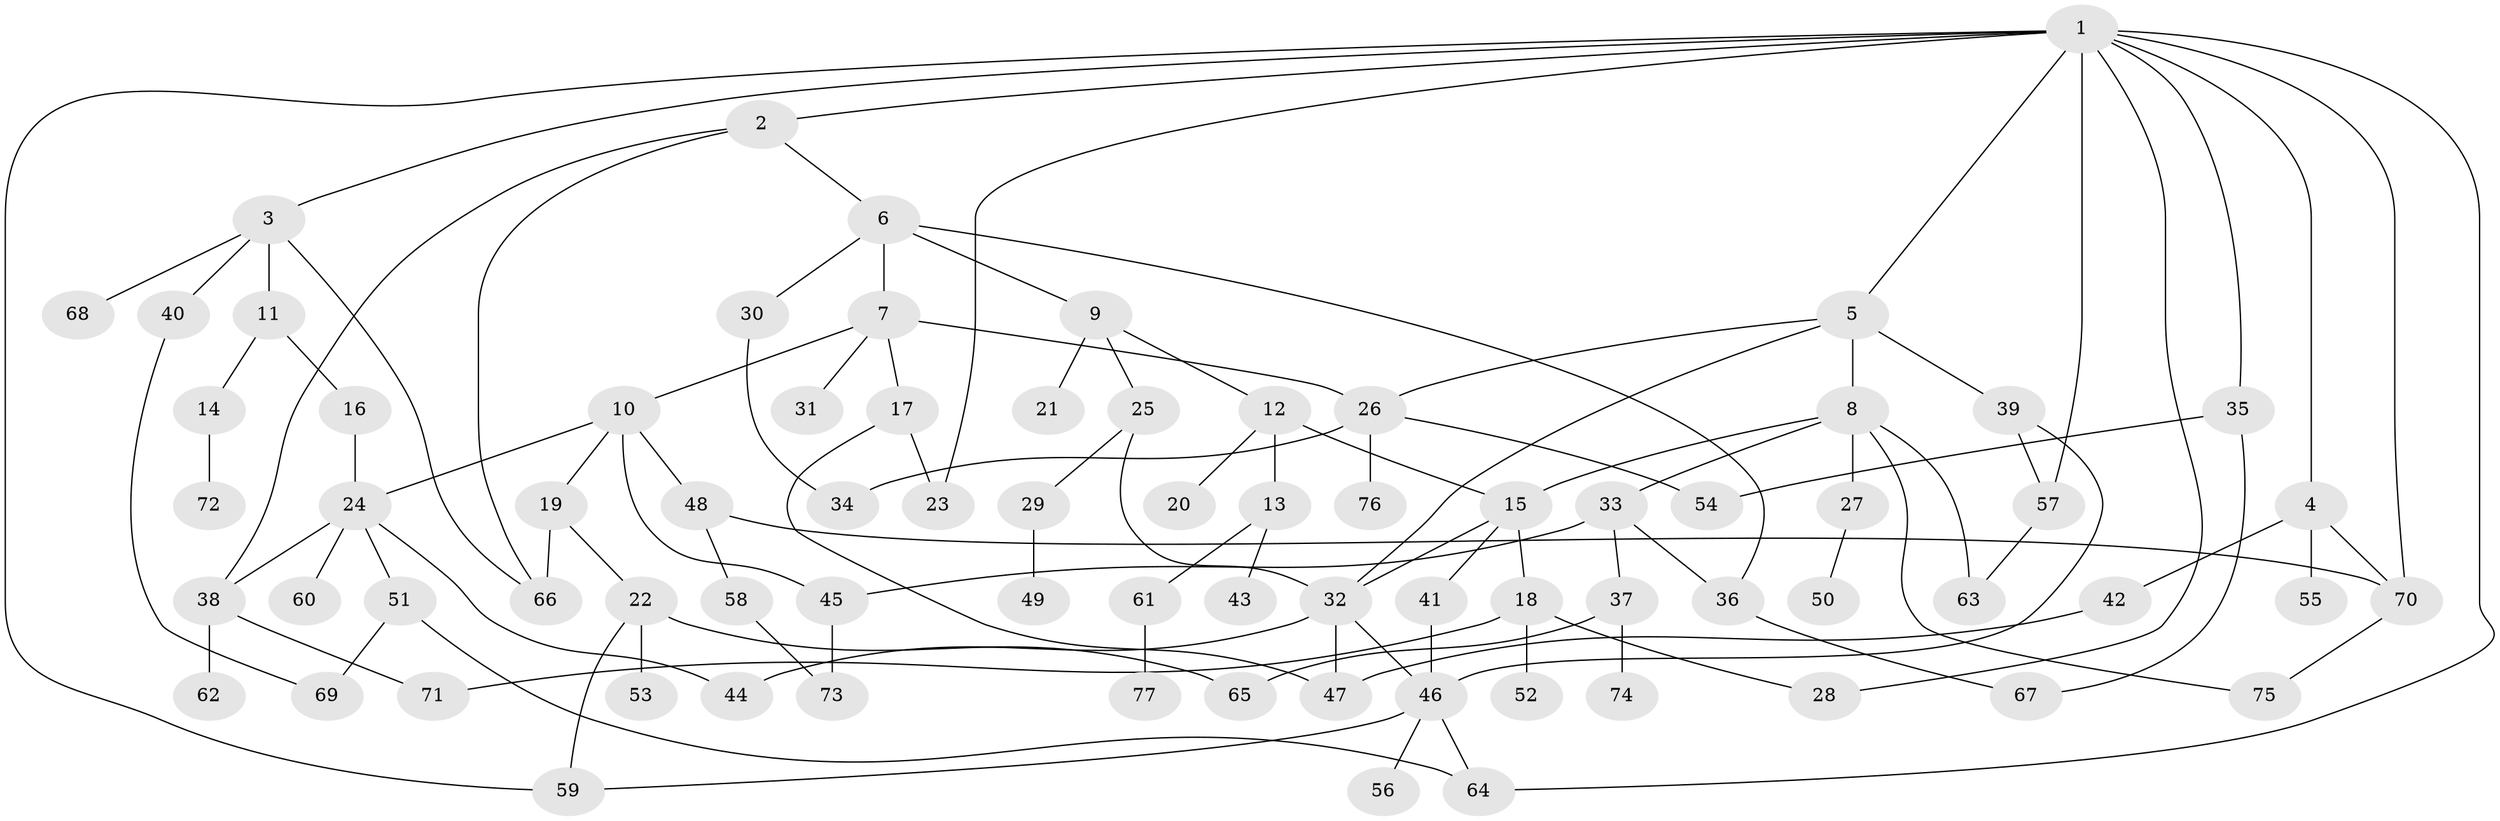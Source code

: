 // coarse degree distribution, {12: 0.02, 6: 0.12, 4: 0.12, 5: 0.1, 3: 0.2, 1: 0.24, 2: 0.18, 7: 0.02}
// Generated by graph-tools (version 1.1) at 2025/51/02/27/25 19:51:35]
// undirected, 77 vertices, 109 edges
graph export_dot {
graph [start="1"]
  node [color=gray90,style=filled];
  1;
  2;
  3;
  4;
  5;
  6;
  7;
  8;
  9;
  10;
  11;
  12;
  13;
  14;
  15;
  16;
  17;
  18;
  19;
  20;
  21;
  22;
  23;
  24;
  25;
  26;
  27;
  28;
  29;
  30;
  31;
  32;
  33;
  34;
  35;
  36;
  37;
  38;
  39;
  40;
  41;
  42;
  43;
  44;
  45;
  46;
  47;
  48;
  49;
  50;
  51;
  52;
  53;
  54;
  55;
  56;
  57;
  58;
  59;
  60;
  61;
  62;
  63;
  64;
  65;
  66;
  67;
  68;
  69;
  70;
  71;
  72;
  73;
  74;
  75;
  76;
  77;
  1 -- 2;
  1 -- 3;
  1 -- 4;
  1 -- 5;
  1 -- 23;
  1 -- 35;
  1 -- 64;
  1 -- 59;
  1 -- 28;
  1 -- 57;
  1 -- 70;
  2 -- 6;
  2 -- 38;
  2 -- 66;
  3 -- 11;
  3 -- 40;
  3 -- 68;
  3 -- 66;
  4 -- 42;
  4 -- 55;
  4 -- 70;
  5 -- 8;
  5 -- 39;
  5 -- 26;
  5 -- 32;
  6 -- 7;
  6 -- 9;
  6 -- 30;
  6 -- 36;
  7 -- 10;
  7 -- 17;
  7 -- 26;
  7 -- 31;
  8 -- 27;
  8 -- 33;
  8 -- 63;
  8 -- 75;
  8 -- 15;
  9 -- 12;
  9 -- 21;
  9 -- 25;
  10 -- 19;
  10 -- 24;
  10 -- 45;
  10 -- 48;
  11 -- 14;
  11 -- 16;
  12 -- 13;
  12 -- 15;
  12 -- 20;
  13 -- 43;
  13 -- 61;
  14 -- 72;
  15 -- 18;
  15 -- 41;
  15 -- 32;
  16 -- 24;
  17 -- 47;
  17 -- 23;
  18 -- 28;
  18 -- 52;
  18 -- 71;
  19 -- 22;
  19 -- 66;
  22 -- 53;
  22 -- 59;
  22 -- 65;
  24 -- 51;
  24 -- 60;
  24 -- 38;
  24 -- 44;
  25 -- 29;
  25 -- 32;
  26 -- 76;
  26 -- 54;
  26 -- 34;
  27 -- 50;
  29 -- 49;
  30 -- 34;
  32 -- 44;
  32 -- 47;
  32 -- 46;
  33 -- 37;
  33 -- 36;
  33 -- 45;
  35 -- 54;
  35 -- 67;
  36 -- 67;
  37 -- 65;
  37 -- 74;
  38 -- 62;
  38 -- 71;
  39 -- 46;
  39 -- 57;
  40 -- 69;
  41 -- 46;
  42 -- 47;
  45 -- 73;
  46 -- 56;
  46 -- 59;
  46 -- 64;
  48 -- 58;
  48 -- 70;
  51 -- 69;
  51 -- 64;
  57 -- 63;
  58 -- 73;
  61 -- 77;
  70 -- 75;
}
